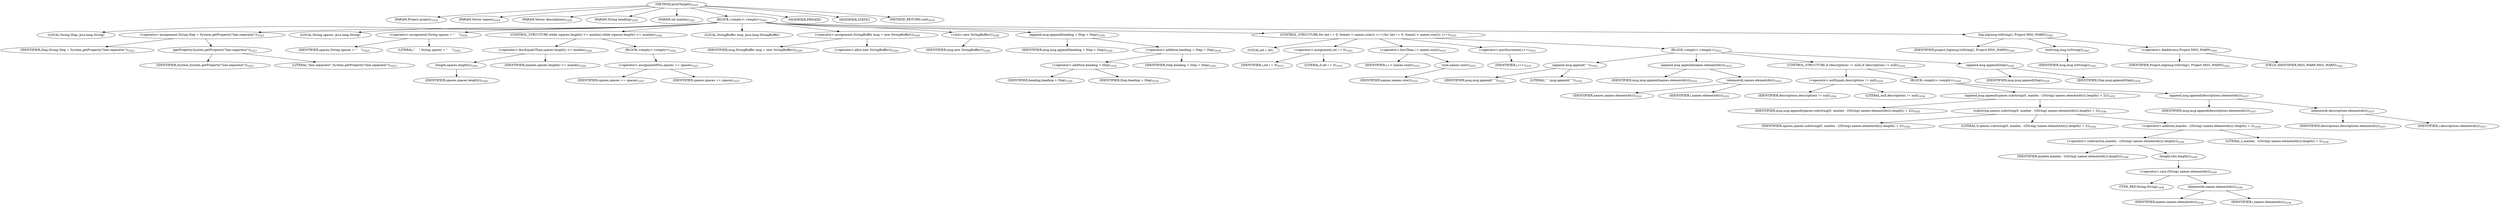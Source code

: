 digraph "printTargets" {  
"2611" [label = <(METHOD,printTargets)<SUB>1019</SUB>> ]
"2612" [label = <(PARAM,Project project)<SUB>1019</SUB>> ]
"2613" [label = <(PARAM,Vector names)<SUB>1019</SUB>> ]
"2614" [label = <(PARAM,Vector descriptions)<SUB>1020</SUB>> ]
"2615" [label = <(PARAM,String heading)<SUB>1020</SUB>> ]
"2616" [label = <(PARAM,int maxlen)<SUB>1021</SUB>> ]
"2617" [label = <(BLOCK,&lt;empty&gt;,&lt;empty&gt;)<SUB>1021</SUB>> ]
"2618" [label = <(LOCAL,String lSep: java.lang.String)> ]
"2619" [label = <(&lt;operator&gt;.assignment,String lSep = System.getProperty(&quot;line.separator&quot;))<SUB>1023</SUB>> ]
"2620" [label = <(IDENTIFIER,lSep,String lSep = System.getProperty(&quot;line.separator&quot;))<SUB>1023</SUB>> ]
"2621" [label = <(getProperty,System.getProperty(&quot;line.separator&quot;))<SUB>1023</SUB>> ]
"2622" [label = <(IDENTIFIER,System,System.getProperty(&quot;line.separator&quot;))<SUB>1023</SUB>> ]
"2623" [label = <(LITERAL,&quot;line.separator&quot;,System.getProperty(&quot;line.separator&quot;))<SUB>1023</SUB>> ]
"2624" [label = <(LOCAL,String spaces: java.lang.String)> ]
"2625" [label = <(&lt;operator&gt;.assignment,String spaces = &quot;    &quot;)<SUB>1025</SUB>> ]
"2626" [label = <(IDENTIFIER,spaces,String spaces = &quot;    &quot;)<SUB>1025</SUB>> ]
"2627" [label = <(LITERAL,&quot;    &quot;,String spaces = &quot;    &quot;)<SUB>1025</SUB>> ]
"2628" [label = <(CONTROL_STRUCTURE,while (spaces.length() &lt;= maxlen),while (spaces.length() &lt;= maxlen))<SUB>1026</SUB>> ]
"2629" [label = <(&lt;operator&gt;.lessEqualsThan,spaces.length() &lt;= maxlen)<SUB>1026</SUB>> ]
"2630" [label = <(length,spaces.length())<SUB>1026</SUB>> ]
"2631" [label = <(IDENTIFIER,spaces,spaces.length())<SUB>1026</SUB>> ]
"2632" [label = <(IDENTIFIER,maxlen,spaces.length() &lt;= maxlen)<SUB>1026</SUB>> ]
"2633" [label = <(BLOCK,&lt;empty&gt;,&lt;empty&gt;)<SUB>1026</SUB>> ]
"2634" [label = <(&lt;operator&gt;.assignmentPlus,spaces += spaces)<SUB>1027</SUB>> ]
"2635" [label = <(IDENTIFIER,spaces,spaces += spaces)<SUB>1027</SUB>> ]
"2636" [label = <(IDENTIFIER,spaces,spaces += spaces)<SUB>1027</SUB>> ]
"60" [label = <(LOCAL,StringBuffer msg: java.lang.StringBuffer)> ]
"2637" [label = <(&lt;operator&gt;.assignment,StringBuffer msg = new StringBuffer())<SUB>1029</SUB>> ]
"2638" [label = <(IDENTIFIER,msg,StringBuffer msg = new StringBuffer())<SUB>1029</SUB>> ]
"2639" [label = <(&lt;operator&gt;.alloc,new StringBuffer())<SUB>1029</SUB>> ]
"2640" [label = <(&lt;init&gt;,new StringBuffer())<SUB>1029</SUB>> ]
"59" [label = <(IDENTIFIER,msg,new StringBuffer())<SUB>1029</SUB>> ]
"2641" [label = <(append,msg.append(heading + lSep + lSep))<SUB>1030</SUB>> ]
"2642" [label = <(IDENTIFIER,msg,msg.append(heading + lSep + lSep))<SUB>1030</SUB>> ]
"2643" [label = <(&lt;operator&gt;.addition,heading + lSep + lSep)<SUB>1030</SUB>> ]
"2644" [label = <(&lt;operator&gt;.addition,heading + lSep)<SUB>1030</SUB>> ]
"2645" [label = <(IDENTIFIER,heading,heading + lSep)<SUB>1030</SUB>> ]
"2646" [label = <(IDENTIFIER,lSep,heading + lSep)<SUB>1030</SUB>> ]
"2647" [label = <(IDENTIFIER,lSep,heading + lSep + lSep)<SUB>1030</SUB>> ]
"2648" [label = <(CONTROL_STRUCTURE,for (int i = 0; Some(i &lt; names.size()); i++),for (int i = 0; Some(i &lt; names.size()); i++))<SUB>1031</SUB>> ]
"2649" [label = <(LOCAL,int i: int)> ]
"2650" [label = <(&lt;operator&gt;.assignment,int i = 0)<SUB>1031</SUB>> ]
"2651" [label = <(IDENTIFIER,i,int i = 0)<SUB>1031</SUB>> ]
"2652" [label = <(LITERAL,0,int i = 0)<SUB>1031</SUB>> ]
"2653" [label = <(&lt;operator&gt;.lessThan,i &lt; names.size())<SUB>1031</SUB>> ]
"2654" [label = <(IDENTIFIER,i,i &lt; names.size())<SUB>1031</SUB>> ]
"2655" [label = <(size,names.size())<SUB>1031</SUB>> ]
"2656" [label = <(IDENTIFIER,names,names.size())<SUB>1031</SUB>> ]
"2657" [label = <(&lt;operator&gt;.postIncrement,i++)<SUB>1031</SUB>> ]
"2658" [label = <(IDENTIFIER,i,i++)<SUB>1031</SUB>> ]
"2659" [label = <(BLOCK,&lt;empty&gt;,&lt;empty&gt;)<SUB>1031</SUB>> ]
"2660" [label = <(append,msg.append(&quot; &quot;))<SUB>1032</SUB>> ]
"2661" [label = <(IDENTIFIER,msg,msg.append(&quot; &quot;))<SUB>1032</SUB>> ]
"2662" [label = <(LITERAL,&quot; &quot;,msg.append(&quot; &quot;))<SUB>1032</SUB>> ]
"2663" [label = <(append,msg.append(names.elementAt(i)))<SUB>1033</SUB>> ]
"2664" [label = <(IDENTIFIER,msg,msg.append(names.elementAt(i)))<SUB>1033</SUB>> ]
"2665" [label = <(elementAt,names.elementAt(i))<SUB>1033</SUB>> ]
"2666" [label = <(IDENTIFIER,names,names.elementAt(i))<SUB>1033</SUB>> ]
"2667" [label = <(IDENTIFIER,i,names.elementAt(i))<SUB>1033</SUB>> ]
"2668" [label = <(CONTROL_STRUCTURE,if (descriptions != null),if (descriptions != null))<SUB>1034</SUB>> ]
"2669" [label = <(&lt;operator&gt;.notEquals,descriptions != null)<SUB>1034</SUB>> ]
"2670" [label = <(IDENTIFIER,descriptions,descriptions != null)<SUB>1034</SUB>> ]
"2671" [label = <(LITERAL,null,descriptions != null)<SUB>1034</SUB>> ]
"2672" [label = <(BLOCK,&lt;empty&gt;,&lt;empty&gt;)<SUB>1034</SUB>> ]
"2673" [label = <(append,msg.append(spaces.substring(0, maxlen - ((String) names.elementAt(i)).length() + 2)))<SUB>1035</SUB>> ]
"2674" [label = <(IDENTIFIER,msg,msg.append(spaces.substring(0, maxlen - ((String) names.elementAt(i)).length() + 2)))<SUB>1035</SUB>> ]
"2675" [label = <(substring,spaces.substring(0, maxlen - ((String) names.elementAt(i)).length() + 2))<SUB>1036</SUB>> ]
"2676" [label = <(IDENTIFIER,spaces,spaces.substring(0, maxlen - ((String) names.elementAt(i)).length() + 2))<SUB>1036</SUB>> ]
"2677" [label = <(LITERAL,0,spaces.substring(0, maxlen - ((String) names.elementAt(i)).length() + 2))<SUB>1036</SUB>> ]
"2678" [label = <(&lt;operator&gt;.addition,maxlen - ((String) names.elementAt(i)).length() + 2)<SUB>1036</SUB>> ]
"2679" [label = <(&lt;operator&gt;.subtraction,maxlen - ((String) names.elementAt(i)).length())<SUB>1036</SUB>> ]
"2680" [label = <(IDENTIFIER,maxlen,maxlen - ((String) names.elementAt(i)).length())<SUB>1036</SUB>> ]
"2681" [label = <(length,this.length())<SUB>1036</SUB>> ]
"2682" [label = <(&lt;operator&gt;.cast,(String) names.elementAt(i))<SUB>1036</SUB>> ]
"2683" [label = <(TYPE_REF,String,String)<SUB>1036</SUB>> ]
"2684" [label = <(elementAt,names.elementAt(i))<SUB>1036</SUB>> ]
"2685" [label = <(IDENTIFIER,names,names.elementAt(i))<SUB>1036</SUB>> ]
"2686" [label = <(IDENTIFIER,i,names.elementAt(i))<SUB>1036</SUB>> ]
"2687" [label = <(LITERAL,2,maxlen - ((String) names.elementAt(i)).length() + 2)<SUB>1036</SUB>> ]
"2688" [label = <(append,msg.append(descriptions.elementAt(i)))<SUB>1037</SUB>> ]
"2689" [label = <(IDENTIFIER,msg,msg.append(descriptions.elementAt(i)))<SUB>1037</SUB>> ]
"2690" [label = <(elementAt,descriptions.elementAt(i))<SUB>1037</SUB>> ]
"2691" [label = <(IDENTIFIER,descriptions,descriptions.elementAt(i))<SUB>1037</SUB>> ]
"2692" [label = <(IDENTIFIER,i,descriptions.elementAt(i))<SUB>1037</SUB>> ]
"2693" [label = <(append,msg.append(lSep))<SUB>1039</SUB>> ]
"2694" [label = <(IDENTIFIER,msg,msg.append(lSep))<SUB>1039</SUB>> ]
"2695" [label = <(IDENTIFIER,lSep,msg.append(lSep))<SUB>1039</SUB>> ]
"2696" [label = <(log,log(msg.toString(), Project.MSG_WARN))<SUB>1041</SUB>> ]
"2697" [label = <(IDENTIFIER,project,log(msg.toString(), Project.MSG_WARN))<SUB>1041</SUB>> ]
"2698" [label = <(toString,msg.toString())<SUB>1041</SUB>> ]
"2699" [label = <(IDENTIFIER,msg,msg.toString())<SUB>1041</SUB>> ]
"2700" [label = <(&lt;operator&gt;.fieldAccess,Project.MSG_WARN)<SUB>1041</SUB>> ]
"2701" [label = <(IDENTIFIER,Project,log(msg.toString(), Project.MSG_WARN))<SUB>1041</SUB>> ]
"2702" [label = <(FIELD_IDENTIFIER,MSG_WARN,MSG_WARN)<SUB>1041</SUB>> ]
"2703" [label = <(MODIFIER,PRIVATE)> ]
"2704" [label = <(MODIFIER,STATIC)> ]
"2705" [label = <(METHOD_RETURN,void)<SUB>1019</SUB>> ]
  "2611" -> "2612" 
  "2611" -> "2613" 
  "2611" -> "2614" 
  "2611" -> "2615" 
  "2611" -> "2616" 
  "2611" -> "2617" 
  "2611" -> "2703" 
  "2611" -> "2704" 
  "2611" -> "2705" 
  "2617" -> "2618" 
  "2617" -> "2619" 
  "2617" -> "2624" 
  "2617" -> "2625" 
  "2617" -> "2628" 
  "2617" -> "60" 
  "2617" -> "2637" 
  "2617" -> "2640" 
  "2617" -> "2641" 
  "2617" -> "2648" 
  "2617" -> "2696" 
  "2619" -> "2620" 
  "2619" -> "2621" 
  "2621" -> "2622" 
  "2621" -> "2623" 
  "2625" -> "2626" 
  "2625" -> "2627" 
  "2628" -> "2629" 
  "2628" -> "2633" 
  "2629" -> "2630" 
  "2629" -> "2632" 
  "2630" -> "2631" 
  "2633" -> "2634" 
  "2634" -> "2635" 
  "2634" -> "2636" 
  "2637" -> "2638" 
  "2637" -> "2639" 
  "2640" -> "59" 
  "2641" -> "2642" 
  "2641" -> "2643" 
  "2643" -> "2644" 
  "2643" -> "2647" 
  "2644" -> "2645" 
  "2644" -> "2646" 
  "2648" -> "2649" 
  "2648" -> "2650" 
  "2648" -> "2653" 
  "2648" -> "2657" 
  "2648" -> "2659" 
  "2650" -> "2651" 
  "2650" -> "2652" 
  "2653" -> "2654" 
  "2653" -> "2655" 
  "2655" -> "2656" 
  "2657" -> "2658" 
  "2659" -> "2660" 
  "2659" -> "2663" 
  "2659" -> "2668" 
  "2659" -> "2693" 
  "2660" -> "2661" 
  "2660" -> "2662" 
  "2663" -> "2664" 
  "2663" -> "2665" 
  "2665" -> "2666" 
  "2665" -> "2667" 
  "2668" -> "2669" 
  "2668" -> "2672" 
  "2669" -> "2670" 
  "2669" -> "2671" 
  "2672" -> "2673" 
  "2672" -> "2688" 
  "2673" -> "2674" 
  "2673" -> "2675" 
  "2675" -> "2676" 
  "2675" -> "2677" 
  "2675" -> "2678" 
  "2678" -> "2679" 
  "2678" -> "2687" 
  "2679" -> "2680" 
  "2679" -> "2681" 
  "2681" -> "2682" 
  "2682" -> "2683" 
  "2682" -> "2684" 
  "2684" -> "2685" 
  "2684" -> "2686" 
  "2688" -> "2689" 
  "2688" -> "2690" 
  "2690" -> "2691" 
  "2690" -> "2692" 
  "2693" -> "2694" 
  "2693" -> "2695" 
  "2696" -> "2697" 
  "2696" -> "2698" 
  "2696" -> "2700" 
  "2698" -> "2699" 
  "2700" -> "2701" 
  "2700" -> "2702" 
}
